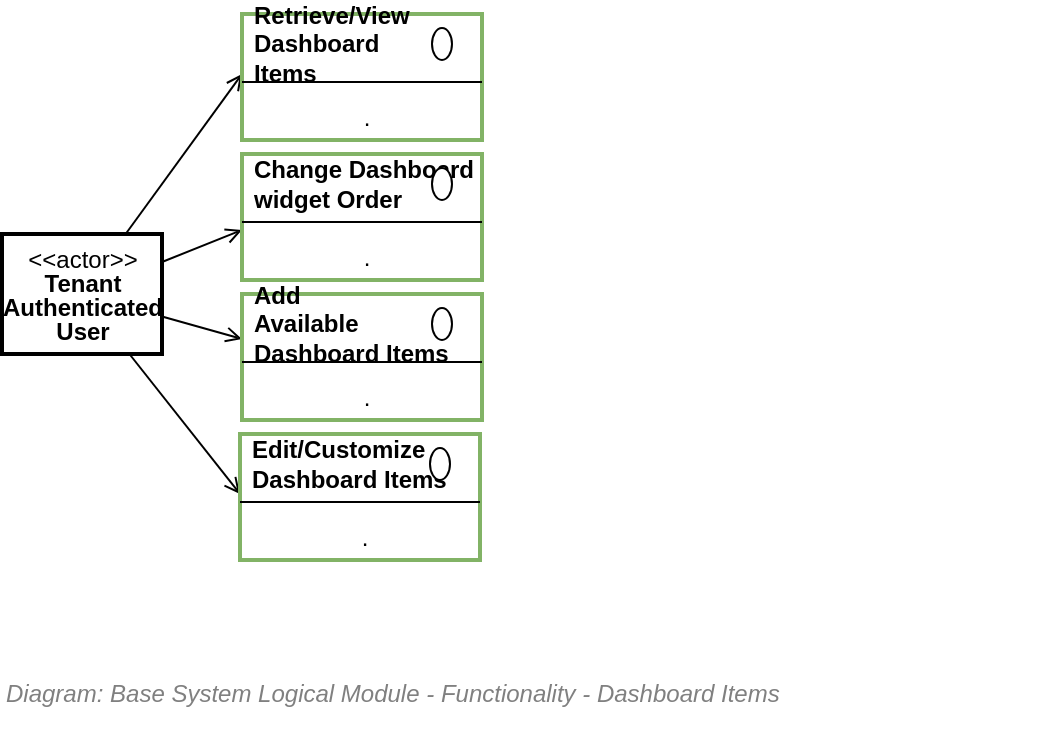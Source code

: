 <mxfile compressed="false" version="17.5.0" type="google">
  <diagram id="HYzF73KgEnye3sPiTIXc" name="Dashboard">
    <mxGraphModel grid="1" page="1" gridSize="10" guides="1" tooltips="1" connect="1" arrows="1" fold="1" pageScale="1" pageWidth="827" pageHeight="1169" math="0" shadow="0">
      <root>
        <mxCell id="U306Htc3g1HH8Dd8mSrG-0" />
        <mxCell id="U306Htc3g1HH8Dd8mSrG-1" parent="U306Htc3g1HH8Dd8mSrG-0" />
        <mxCell id="l57STPvQWjNYZPw2Y4dd-9" value="&lt;font style=&quot;font-size: 12px ; font-weight: normal&quot;&gt;&lt;i&gt;&lt;span&gt;Diagram: Base System Logical Module -&amp;nbsp;&lt;/span&gt;&lt;span&gt;Functionality -&amp;nbsp;&lt;/span&gt;Dashboard Items&lt;/i&gt;&lt;/font&gt;" style="text;strokeColor=none;fillColor=none;html=1;fontSize=10;fontStyle=1;verticalAlign=middle;align=left;shadow=0;glass=0;comic=0;opacity=30;fontColor=#808080;" vertex="1" parent="U306Htc3g1HH8Dd8mSrG-1">
          <mxGeometry x="120" y="440" width="520" height="40" as="geometry" />
        </mxCell>
        <mxCell id="tnz5LCsHIrxU88MOOZeP-22" style="edgeStyle=none;rounded=0;orthogonalLoop=1;jettySize=auto;html=1;entryX=0;entryY=0;entryDx=0;entryDy=0;entryPerimeter=0;endArrow=open;endFill=0;" edge="1" parent="U306Htc3g1HH8Dd8mSrG-1" source="tnz5LCsHIrxU88MOOZeP-0" target="tnz5LCsHIrxU88MOOZeP-4">
          <mxGeometry relative="1" as="geometry" />
        </mxCell>
        <mxCell id="tnz5LCsHIrxU88MOOZeP-23" style="edgeStyle=none;rounded=0;orthogonalLoop=1;jettySize=auto;html=1;entryX=0;entryY=0;entryDx=0;entryDy=0;endArrow=open;endFill=0;" edge="1" parent="U306Htc3g1HH8Dd8mSrG-1" source="tnz5LCsHIrxU88MOOZeP-0" target="tnz5LCsHIrxU88MOOZeP-15">
          <mxGeometry relative="1" as="geometry" />
        </mxCell>
        <mxCell id="tnz5LCsHIrxU88MOOZeP-24" style="edgeStyle=none;rounded=0;orthogonalLoop=1;jettySize=auto;html=1;entryX=0;entryY=0.75;entryDx=0;entryDy=0;endArrow=open;endFill=0;" edge="1" parent="U306Htc3g1HH8Dd8mSrG-1" source="tnz5LCsHIrxU88MOOZeP-0" target="tnz5LCsHIrxU88MOOZeP-7">
          <mxGeometry relative="1" as="geometry" />
        </mxCell>
        <mxCell id="tnz5LCsHIrxU88MOOZeP-25" style="edgeStyle=none;rounded=0;orthogonalLoop=1;jettySize=auto;html=1;entryX=0;entryY=1;entryDx=0;entryDy=0;endArrow=open;endFill=0;" edge="1" parent="U306Htc3g1HH8Dd8mSrG-1" source="tnz5LCsHIrxU88MOOZeP-0" target="tnz5LCsHIrxU88MOOZeP-18">
          <mxGeometry relative="1" as="geometry" />
        </mxCell>
        <mxCell id="tnz5LCsHIrxU88MOOZeP-0" value="&lt;p style=&quot;line-height: 100%&quot;&gt;&amp;lt;&amp;lt;actor&amp;gt;&amp;gt;&lt;br&gt;&lt;b&gt;Tenant &lt;br&gt;Authenticated&lt;br&gt;User&lt;/b&gt;&lt;br&gt;&lt;/p&gt;" style="text;html=1;align=center;verticalAlign=middle;dashed=0;strokeColor=#000000;strokeWidth=2;" vertex="1" parent="U306Htc3g1HH8Dd8mSrG-1">
          <mxGeometry x="120" y="230" width="80" height="60" as="geometry" />
        </mxCell>
        <mxCell id="tnz5LCsHIrxU88MOOZeP-1" value="" style="fontStyle=1;align=center;verticalAlign=top;childLayout=stackLayout;horizontal=1;horizontalStack=0;resizeParent=1;resizeParentMax=0;resizeLast=0;marginBottom=0;strokeColor=#82b366;strokeWidth=2;fillColor=none;" vertex="1" parent="U306Htc3g1HH8Dd8mSrG-1">
          <mxGeometry x="240" y="120" width="120" height="63" as="geometry" />
        </mxCell>
        <mxCell id="tnz5LCsHIrxU88MOOZeP-2" value="Retrieve/View&lt;br&gt;Dashboard&lt;br&gt;Items" style="html=1;align=left;spacingLeft=4;verticalAlign=middle;strokeColor=none;fillColor=none;fontStyle=1" vertex="1" parent="tnz5LCsHIrxU88MOOZeP-1">
          <mxGeometry width="120" height="30" as="geometry" />
        </mxCell>
        <mxCell id="tnz5LCsHIrxU88MOOZeP-3" value="" style="shape=ellipse;" vertex="1" parent="tnz5LCsHIrxU88MOOZeP-2">
          <mxGeometry x="1" width="10" height="16" relative="1" as="geometry">
            <mxPoint x="-25" y="7" as="offset" />
          </mxGeometry>
        </mxCell>
        <mxCell id="tnz5LCsHIrxU88MOOZeP-4" value="" style="line;strokeWidth=1;fillColor=none;align=left;verticalAlign=middle;spacingTop=-1;spacingLeft=3;spacingRight=3;rotatable=0;labelPosition=right;points=[];portConstraint=eastwest;" vertex="1" parent="tnz5LCsHIrxU88MOOZeP-1">
          <mxGeometry y="30" width="120" height="8" as="geometry" />
        </mxCell>
        <mxCell id="tnz5LCsHIrxU88MOOZeP-5" value="." style="html=1;align=center;spacingLeft=4;verticalAlign=top;strokeColor=none;fillColor=none;" vertex="1" parent="tnz5LCsHIrxU88MOOZeP-1">
          <mxGeometry y="38" width="120" height="25" as="geometry" />
        </mxCell>
        <mxCell id="tnz5LCsHIrxU88MOOZeP-6" value="" style="fontStyle=1;align=center;verticalAlign=top;childLayout=stackLayout;horizontal=1;horizontalStack=0;resizeParent=1;resizeParentMax=0;resizeLast=0;marginBottom=0;strokeColor=#82b366;strokeWidth=2;fillColor=none;" vertex="1" parent="U306Htc3g1HH8Dd8mSrG-1">
          <mxGeometry x="240" y="260" width="120" height="63" as="geometry" />
        </mxCell>
        <mxCell id="tnz5LCsHIrxU88MOOZeP-7" value="Add&amp;nbsp;&lt;br&gt;Available &lt;br&gt;Dashboard Items" style="html=1;align=left;spacingLeft=4;verticalAlign=middle;strokeColor=none;fillColor=none;fontStyle=1" vertex="1" parent="tnz5LCsHIrxU88MOOZeP-6">
          <mxGeometry width="120" height="30" as="geometry" />
        </mxCell>
        <mxCell id="tnz5LCsHIrxU88MOOZeP-8" value="" style="shape=ellipse;" vertex="1" parent="tnz5LCsHIrxU88MOOZeP-7">
          <mxGeometry x="1" width="10" height="16" relative="1" as="geometry">
            <mxPoint x="-25" y="7" as="offset" />
          </mxGeometry>
        </mxCell>
        <mxCell id="tnz5LCsHIrxU88MOOZeP-9" value="" style="line;strokeWidth=1;fillColor=none;align=left;verticalAlign=middle;spacingTop=-1;spacingLeft=3;spacingRight=3;rotatable=0;labelPosition=right;points=[];portConstraint=eastwest;" vertex="1" parent="tnz5LCsHIrxU88MOOZeP-6">
          <mxGeometry y="30" width="120" height="8" as="geometry" />
        </mxCell>
        <mxCell id="tnz5LCsHIrxU88MOOZeP-10" value="." style="html=1;align=center;spacingLeft=4;verticalAlign=top;strokeColor=none;fillColor=none;" vertex="1" parent="tnz5LCsHIrxU88MOOZeP-6">
          <mxGeometry y="38" width="120" height="25" as="geometry" />
        </mxCell>
        <mxCell id="tnz5LCsHIrxU88MOOZeP-11" value="" style="fontStyle=1;align=center;verticalAlign=top;childLayout=stackLayout;horizontal=1;horizontalStack=0;resizeParent=1;resizeParentMax=0;resizeLast=0;marginBottom=0;strokeColor=#82b366;strokeWidth=2;fillColor=none;" vertex="1" parent="U306Htc3g1HH8Dd8mSrG-1">
          <mxGeometry x="240" y="190" width="120" height="63" as="geometry" />
        </mxCell>
        <mxCell id="tnz5LCsHIrxU88MOOZeP-12" value="Change Dashboard &lt;br&gt;widget Order" style="html=1;align=left;spacingLeft=4;verticalAlign=middle;strokeColor=none;fillColor=none;fontStyle=1" vertex="1" parent="tnz5LCsHIrxU88MOOZeP-11">
          <mxGeometry width="120" height="30" as="geometry" />
        </mxCell>
        <mxCell id="tnz5LCsHIrxU88MOOZeP-13" value="" style="shape=ellipse;" vertex="1" parent="tnz5LCsHIrxU88MOOZeP-12">
          <mxGeometry x="1" width="10" height="16" relative="1" as="geometry">
            <mxPoint x="-25" y="7" as="offset" />
          </mxGeometry>
        </mxCell>
        <mxCell id="tnz5LCsHIrxU88MOOZeP-14" value="" style="line;strokeWidth=1;fillColor=none;align=left;verticalAlign=middle;spacingTop=-1;spacingLeft=3;spacingRight=3;rotatable=0;labelPosition=right;points=[];portConstraint=eastwest;" vertex="1" parent="tnz5LCsHIrxU88MOOZeP-11">
          <mxGeometry y="30" width="120" height="8" as="geometry" />
        </mxCell>
        <mxCell id="tnz5LCsHIrxU88MOOZeP-15" value="." style="html=1;align=center;spacingLeft=4;verticalAlign=top;strokeColor=none;fillColor=none;" vertex="1" parent="tnz5LCsHIrxU88MOOZeP-11">
          <mxGeometry y="38" width="120" height="25" as="geometry" />
        </mxCell>
        <mxCell id="tnz5LCsHIrxU88MOOZeP-17" value="" style="fontStyle=1;align=center;verticalAlign=top;childLayout=stackLayout;horizontal=1;horizontalStack=0;resizeParent=1;resizeParentMax=0;resizeLast=0;marginBottom=0;strokeColor=#82b366;strokeWidth=2;fillColor=none;" vertex="1" parent="U306Htc3g1HH8Dd8mSrG-1">
          <mxGeometry x="239" y="330" width="120" height="63" as="geometry" />
        </mxCell>
        <mxCell id="tnz5LCsHIrxU88MOOZeP-18" value="Edit/Customize&lt;br&gt;Dashboard Items" style="html=1;align=left;spacingLeft=4;verticalAlign=middle;strokeColor=none;fillColor=none;fontStyle=1" vertex="1" parent="tnz5LCsHIrxU88MOOZeP-17">
          <mxGeometry width="120" height="30" as="geometry" />
        </mxCell>
        <mxCell id="tnz5LCsHIrxU88MOOZeP-19" value="" style="shape=ellipse;" vertex="1" parent="tnz5LCsHIrxU88MOOZeP-18">
          <mxGeometry x="1" width="10" height="16" relative="1" as="geometry">
            <mxPoint x="-25" y="7" as="offset" />
          </mxGeometry>
        </mxCell>
        <mxCell id="tnz5LCsHIrxU88MOOZeP-20" value="" style="line;strokeWidth=1;fillColor=none;align=left;verticalAlign=middle;spacingTop=-1;spacingLeft=3;spacingRight=3;rotatable=0;labelPosition=right;points=[];portConstraint=eastwest;" vertex="1" parent="tnz5LCsHIrxU88MOOZeP-17">
          <mxGeometry y="30" width="120" height="8" as="geometry" />
        </mxCell>
        <mxCell id="tnz5LCsHIrxU88MOOZeP-21" value="." style="html=1;align=center;spacingLeft=4;verticalAlign=top;strokeColor=none;fillColor=none;" vertex="1" parent="tnz5LCsHIrxU88MOOZeP-17">
          <mxGeometry y="38" width="120" height="25" as="geometry" />
        </mxCell>
      </root>
    </mxGraphModel>
  </diagram>
</mxfile>
